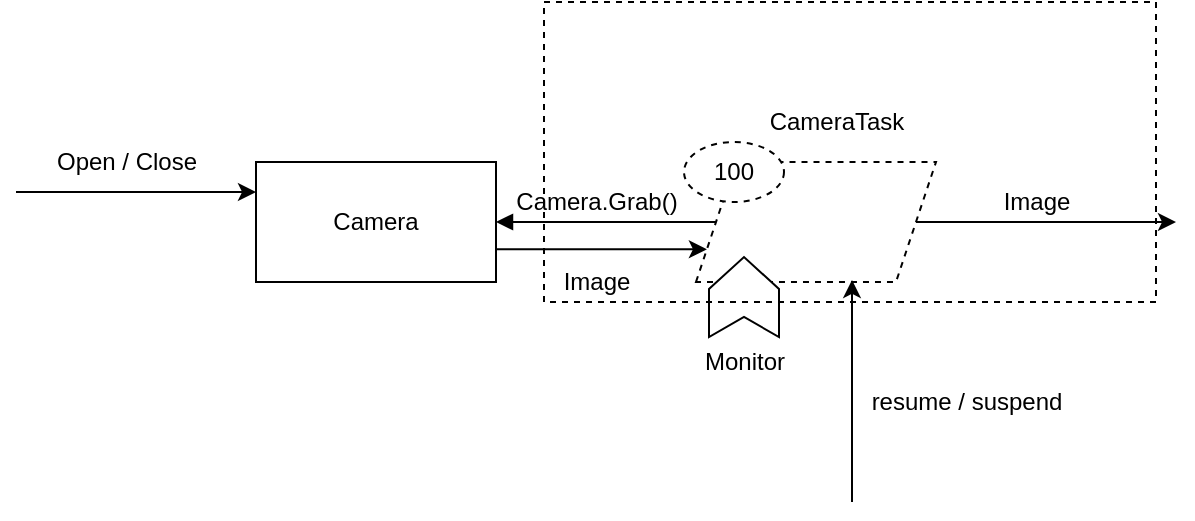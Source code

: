 <mxfile version="14.5.9" type="github">
  <diagram id="iT-5L45L0EKkXbn3-cYx" name="Page-1">
    <mxGraphModel dx="1422" dy="705" grid="1" gridSize="10" guides="1" tooltips="1" connect="1" arrows="1" fold="1" page="1" pageScale="1" pageWidth="827" pageHeight="1169" math="0" shadow="0">
      <root>
        <mxCell id="0" />
        <mxCell id="1" parent="0" />
        <mxCell id="pGANQEWXW_797j19b3XS-6" style="edgeStyle=orthogonalEdgeStyle;rounded=0;orthogonalLoop=1;jettySize=auto;html=1;exitX=1;exitY=0.5;exitDx=0;exitDy=0;" edge="1" parent="1" source="pGANQEWXW_797j19b3XS-1">
          <mxGeometry relative="1" as="geometry">
            <mxPoint x="650" y="260" as="targetPoint" />
          </mxGeometry>
        </mxCell>
        <mxCell id="pGANQEWXW_797j19b3XS-8" style="edgeStyle=orthogonalEdgeStyle;rounded=0;orthogonalLoop=1;jettySize=auto;html=1;entryX=0;entryY=0.5;entryDx=0;entryDy=0;startArrow=block;startFill=1;endArrow=none;endFill=0;" edge="1" parent="1" target="pGANQEWXW_797j19b3XS-1">
          <mxGeometry relative="1" as="geometry">
            <mxPoint x="310" y="260" as="targetPoint" />
            <mxPoint x="310" y="260" as="sourcePoint" />
            <Array as="points">
              <mxPoint x="350" y="260" />
              <mxPoint x="350" y="260" />
            </Array>
          </mxGeometry>
        </mxCell>
        <mxCell id="pGANQEWXW_797j19b3XS-1" value="" style="shape=parallelogram;perimeter=parallelogramPerimeter;whiteSpace=wrap;html=1;fixedSize=1;dashed=1;" vertex="1" parent="1">
          <mxGeometry x="410" y="230" width="120" height="60" as="geometry" />
        </mxCell>
        <mxCell id="pGANQEWXW_797j19b3XS-2" value="CameraTask" style="text;html=1;align=center;verticalAlign=middle;resizable=0;points=[];autosize=1;strokeColor=none;" vertex="1" parent="1">
          <mxGeometry x="440" y="200" width="80" height="20" as="geometry" />
        </mxCell>
        <mxCell id="pGANQEWXW_797j19b3XS-3" value="" style="html=1;shadow=0;dashed=0;align=center;verticalAlign=middle;shape=mxgraph.arrows2.arrow;dy=0;dx=16;notch=10;rotation=-90;" vertex="1" parent="1">
          <mxGeometry x="414" y="280" width="40" height="35" as="geometry" />
        </mxCell>
        <mxCell id="pGANQEWXW_797j19b3XS-4" value="Monitor" style="text;html=1;align=center;verticalAlign=middle;resizable=0;points=[];autosize=1;strokeColor=none;" vertex="1" parent="1">
          <mxGeometry x="404" y="320" width="60" height="20" as="geometry" />
        </mxCell>
        <mxCell id="pGANQEWXW_797j19b3XS-5" value="100" style="ellipse;whiteSpace=wrap;html=1;dashed=1;" vertex="1" parent="1">
          <mxGeometry x="404" y="220" width="50" height="30" as="geometry" />
        </mxCell>
        <mxCell id="pGANQEWXW_797j19b3XS-7" value="Image" style="text;html=1;align=center;verticalAlign=middle;resizable=0;points=[];autosize=1;strokeColor=none;" vertex="1" parent="1">
          <mxGeometry x="555" y="240" width="50" height="20" as="geometry" />
        </mxCell>
        <mxCell id="pGANQEWXW_797j19b3XS-9" value="Camera.Grab()" style="text;html=1;align=center;verticalAlign=middle;resizable=0;points=[];autosize=1;strokeColor=none;" vertex="1" parent="1">
          <mxGeometry x="310" y="240" width="100" height="20" as="geometry" />
        </mxCell>
        <mxCell id="pGANQEWXW_797j19b3XS-10" value="Camera" style="rounded=0;whiteSpace=wrap;html=1;" vertex="1" parent="1">
          <mxGeometry x="190" y="230" width="120" height="60" as="geometry" />
        </mxCell>
        <mxCell id="pGANQEWXW_797j19b3XS-11" style="edgeStyle=orthogonalEdgeStyle;rounded=0;orthogonalLoop=1;jettySize=auto;html=1;exitX=1;exitY=0.5;exitDx=0;exitDy=0;entryX=0;entryY=0.75;entryDx=0;entryDy=0;" edge="1" parent="1" target="pGANQEWXW_797j19b3XS-1">
          <mxGeometry relative="1" as="geometry">
            <mxPoint x="410" y="279" as="targetPoint" />
            <mxPoint x="310" y="279" as="sourcePoint" />
            <Array as="points">
              <mxPoint x="310" y="274" />
            </Array>
          </mxGeometry>
        </mxCell>
        <mxCell id="pGANQEWXW_797j19b3XS-12" value="Image" style="text;html=1;align=center;verticalAlign=middle;resizable=0;points=[];autosize=1;strokeColor=none;" vertex="1" parent="1">
          <mxGeometry x="335" y="280" width="50" height="20" as="geometry" />
        </mxCell>
        <mxCell id="pGANQEWXW_797j19b3XS-14" value="" style="endArrow=classic;html=1;entryX=0;entryY=0.25;entryDx=0;entryDy=0;" edge="1" parent="1" target="pGANQEWXW_797j19b3XS-10">
          <mxGeometry width="50" height="50" relative="1" as="geometry">
            <mxPoint x="70" y="245" as="sourcePoint" />
            <mxPoint x="440" y="340" as="targetPoint" />
          </mxGeometry>
        </mxCell>
        <mxCell id="pGANQEWXW_797j19b3XS-15" value="Open / Close" style="text;html=1;align=center;verticalAlign=middle;resizable=0;points=[];autosize=1;strokeColor=none;" vertex="1" parent="1">
          <mxGeometry x="80" y="220" width="90" height="20" as="geometry" />
        </mxCell>
        <mxCell id="pGANQEWXW_797j19b3XS-19" value="" style="endArrow=classic;html=1;entryX=0.65;entryY=0.983;entryDx=0;entryDy=0;entryPerimeter=0;" edge="1" parent="1" target="pGANQEWXW_797j19b3XS-1">
          <mxGeometry width="50" height="50" relative="1" as="geometry">
            <mxPoint x="488" y="400" as="sourcePoint" />
            <mxPoint x="440" y="340" as="targetPoint" />
          </mxGeometry>
        </mxCell>
        <mxCell id="pGANQEWXW_797j19b3XS-20" value="resume / suspend" style="text;html=1;align=center;verticalAlign=middle;resizable=0;points=[];autosize=1;strokeColor=none;" vertex="1" parent="1">
          <mxGeometry x="490" y="340" width="110" height="20" as="geometry" />
        </mxCell>
        <mxCell id="pGANQEWXW_797j19b3XS-21" value="" style="rounded=0;whiteSpace=wrap;html=1;fillColor=none;dashed=1;" vertex="1" parent="1">
          <mxGeometry x="334" y="150" width="306" height="150" as="geometry" />
        </mxCell>
      </root>
    </mxGraphModel>
  </diagram>
</mxfile>
